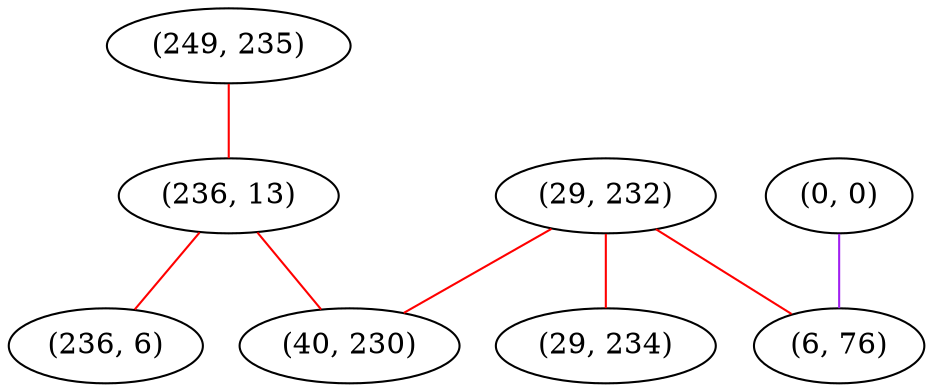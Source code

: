 graph "" {
"(249, 235)";
"(29, 232)";
"(236, 13)";
"(29, 234)";
"(236, 6)";
"(0, 0)";
"(40, 230)";
"(6, 76)";
"(249, 235)" -- "(236, 13)"  [color=red, key=0, weight=1];
"(29, 232)" -- "(6, 76)"  [color=red, key=0, weight=1];
"(29, 232)" -- "(29, 234)"  [color=red, key=0, weight=1];
"(29, 232)" -- "(40, 230)"  [color=red, key=0, weight=1];
"(236, 13)" -- "(40, 230)"  [color=red, key=0, weight=1];
"(236, 13)" -- "(236, 6)"  [color=red, key=0, weight=1];
"(0, 0)" -- "(6, 76)"  [color=purple, key=0, weight=4];
}
